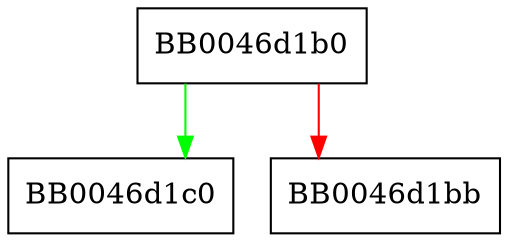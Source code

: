 digraph socket_timeout {
  node [shape="box"];
  graph [splines=ortho];
  BB0046d1b0 -> BB0046d1c0 [color="green"];
  BB0046d1b0 -> BB0046d1bb [color="red"];
}
